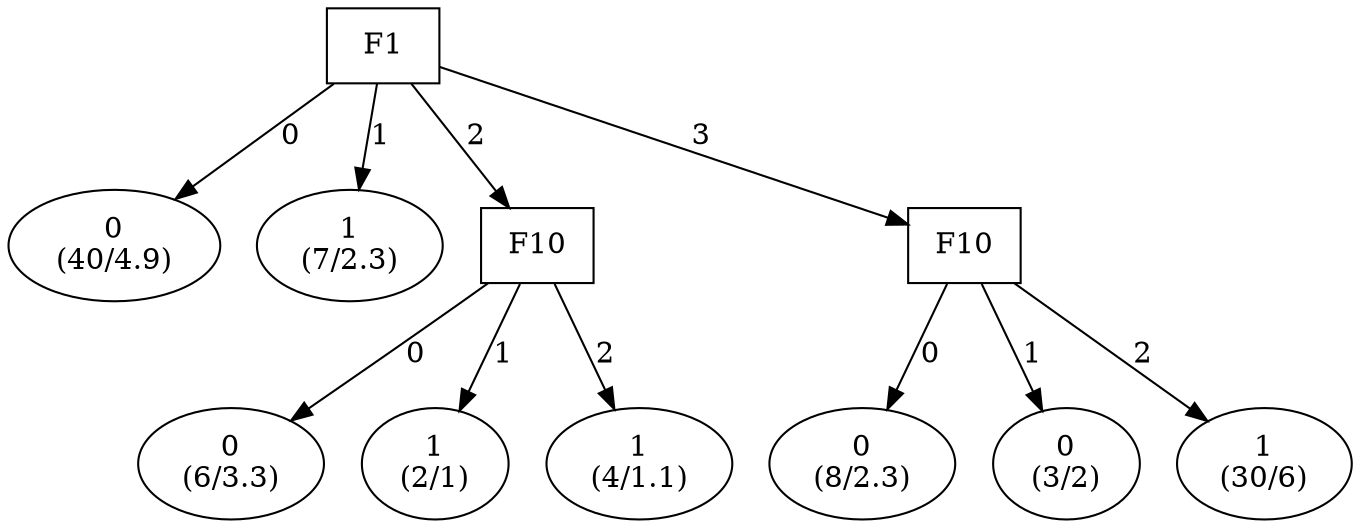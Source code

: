 digraph YaDT {
n0 [ shape=box, label="F1\n"]
n0 -> n1 [label="0"]
n1 [ shape=ellipse, label="0\n(40/4.9)"]
n0 -> n2 [label="1"]
n2 [ shape=ellipse, label="1\n(7/2.3)"]
n0 -> n3 [label="2"]
n3 [ shape=box, label="F10\n"]
n3 -> n4 [label="0"]
n4 [ shape=ellipse, label="0\n(6/3.3)"]
n3 -> n5 [label="1"]
n5 [ shape=ellipse, label="1\n(2/1)"]
n3 -> n6 [label="2"]
n6 [ shape=ellipse, label="1\n(4/1.1)"]
n0 -> n8 [label="3"]
n8 [ shape=box, label="F10\n"]
n8 -> n9 [label="0"]
n9 [ shape=ellipse, label="0\n(8/2.3)"]
n8 -> n10 [label="1"]
n10 [ shape=ellipse, label="0\n(3/2)"]
n8 -> n11 [label="2"]
n11 [ shape=ellipse, label="1\n(30/6)"]
}
